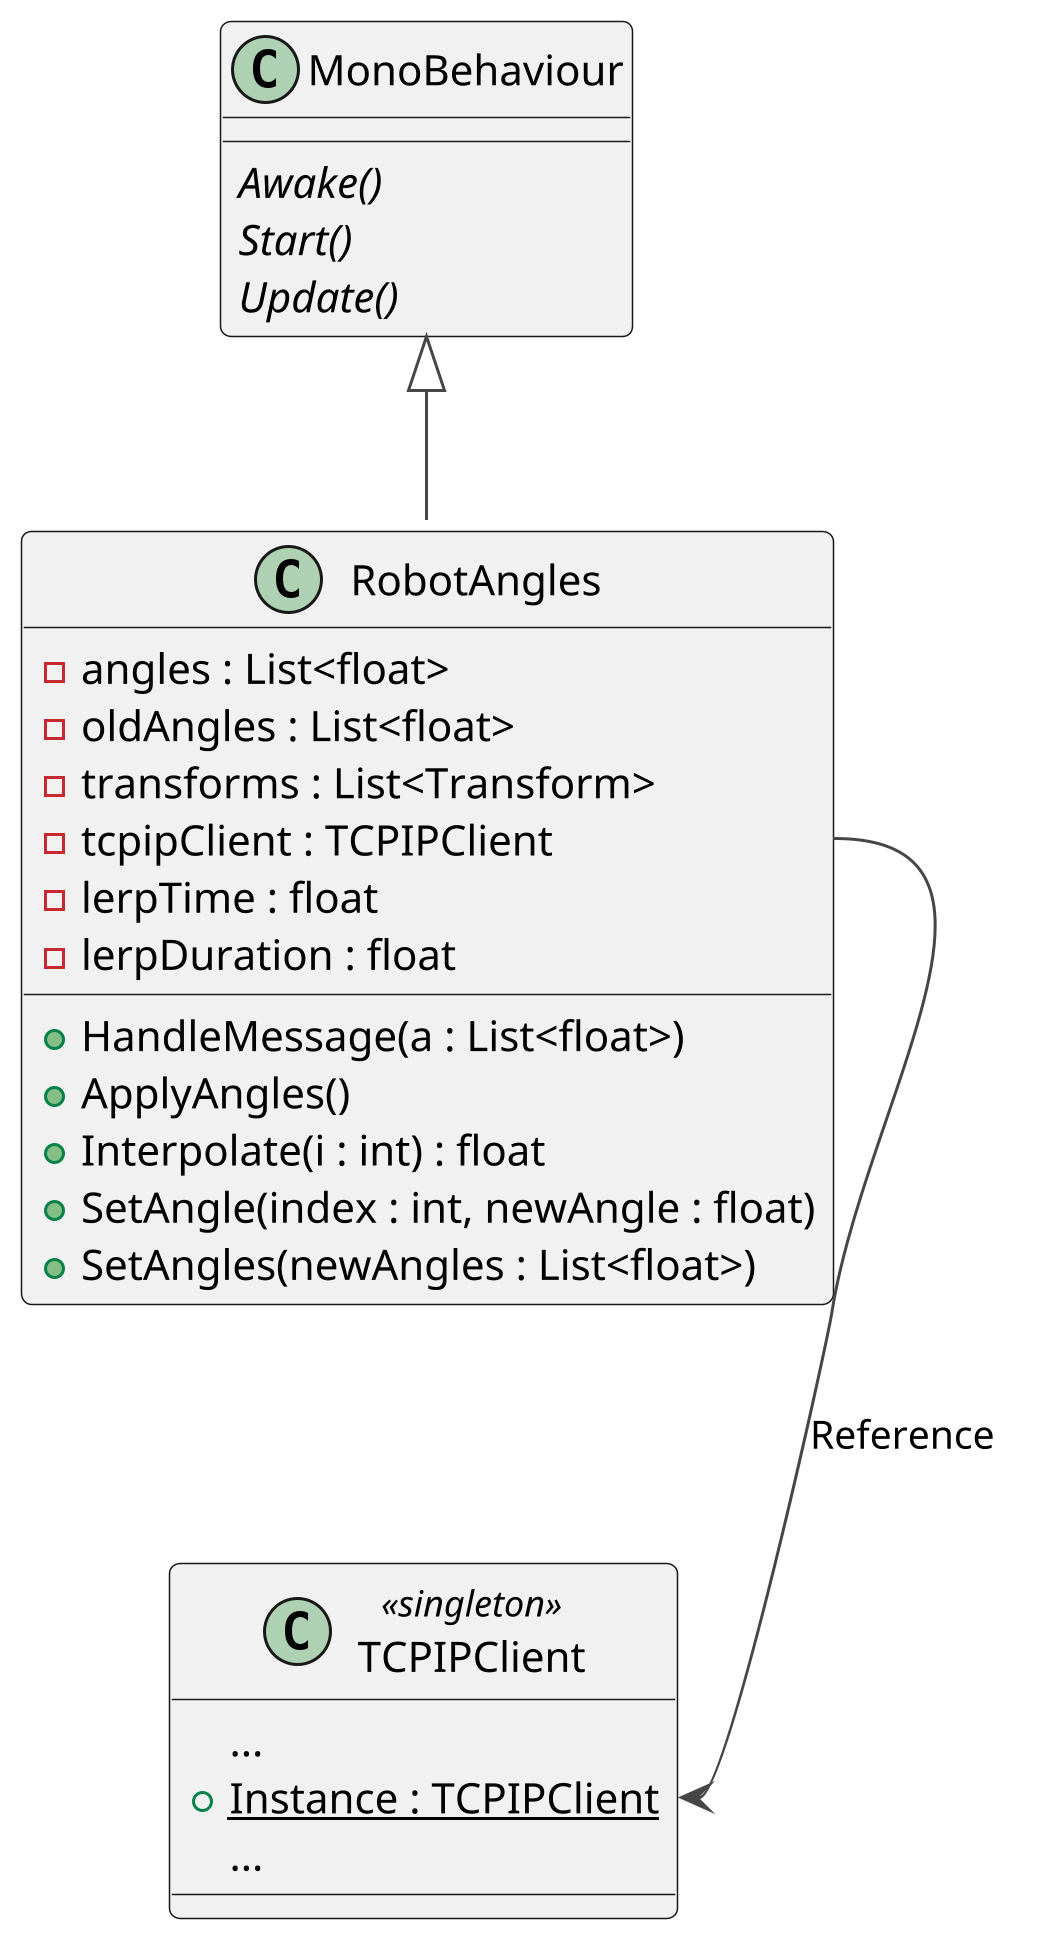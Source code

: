 @startuml RobotAngles
!theme vibrant
scale 3

class MonoBehaviour {
    {abstract} Awake()
    {abstract} Start()
    {abstract} Update()
}

class RobotAngles {
    - angles : List<float>
    - oldAngles : List<float>
    - transforms : List<Transform>
    - tcpipClient : TCPIPClient
    - lerpTime : float
    - lerpDuration : float
    + HandleMessage(a : List<float>)
    + ApplyAngles()
    + Interpolate(i : int) : float
    + SetAngle(index : int, newAngle : float)
    + SetAngles(newAngles : List<float>)
}

class TCPIPClient <<singleton>> {
    ...
    +{static} Instance : TCPIPClient
    ...
}

MonoBehaviour <|-- RobotAngles
RobotAngles::TCPIPClient --> TCPIPClient::Instance :Reference
@enduml
